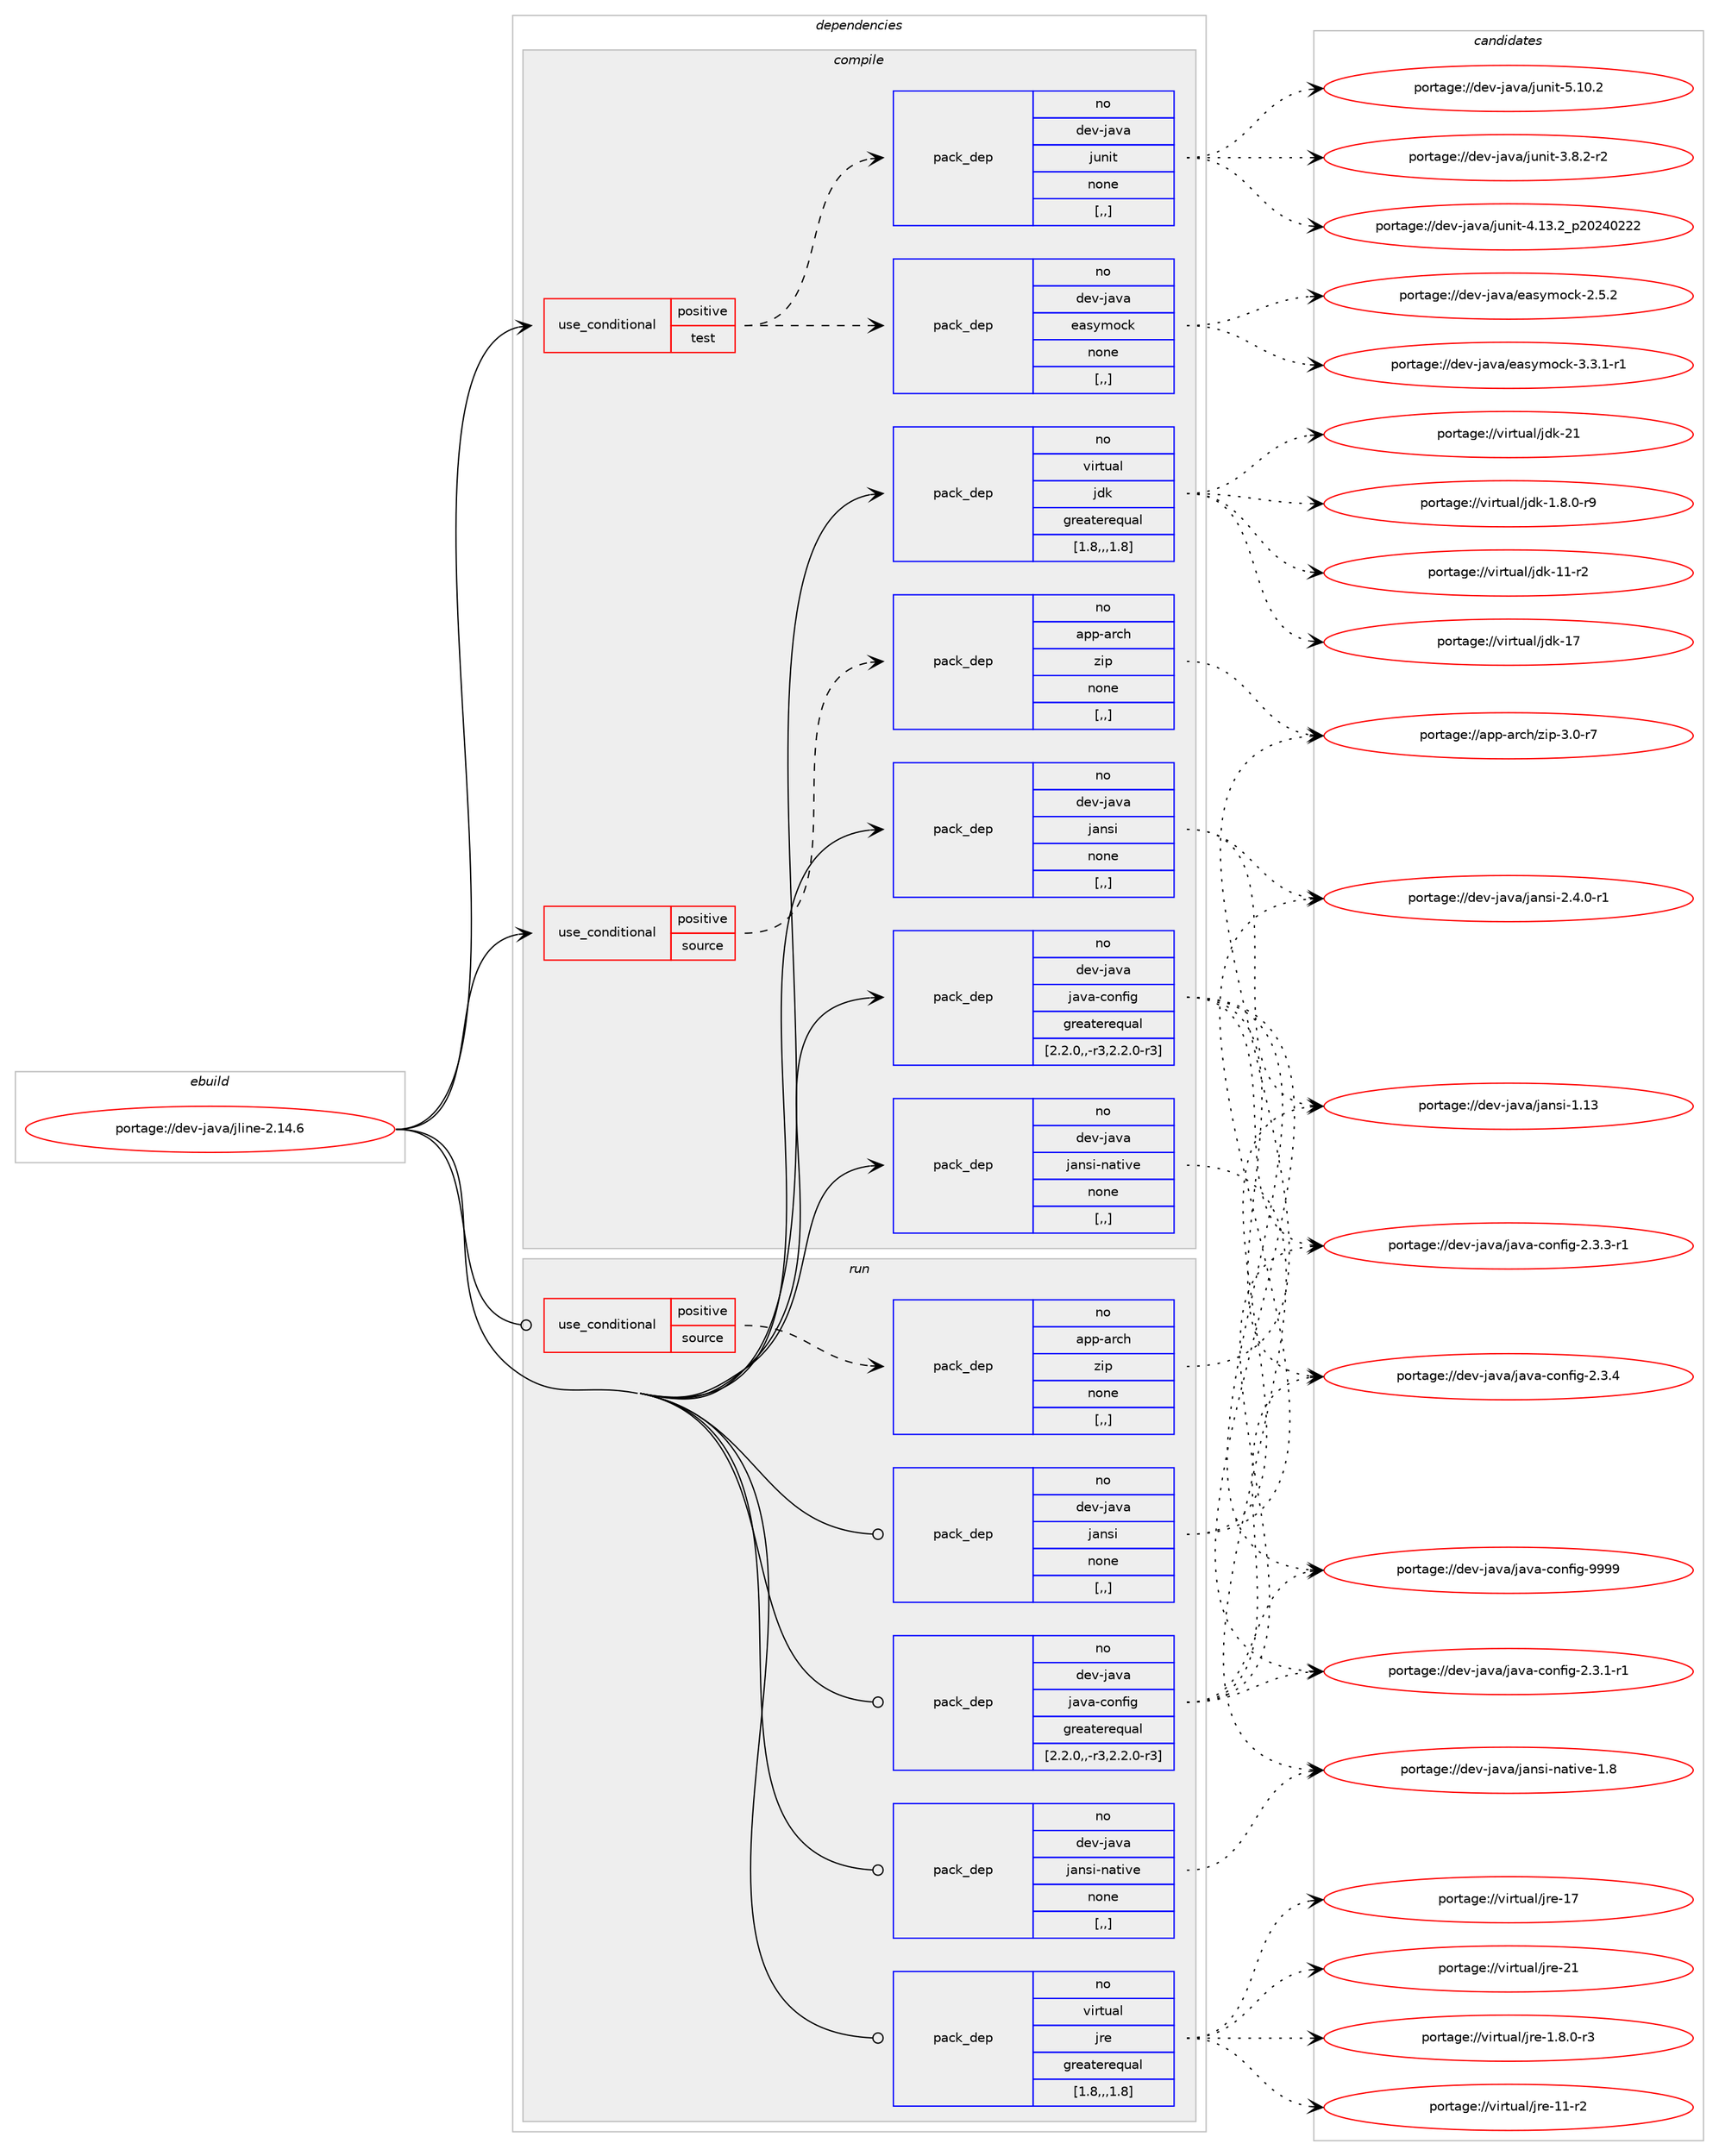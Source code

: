digraph prolog {

# *************
# Graph options
# *************

newrank=true;
concentrate=true;
compound=true;
graph [rankdir=LR,fontname=Helvetica,fontsize=10,ranksep=1.5];#, ranksep=2.5, nodesep=0.2];
edge  [arrowhead=vee];
node  [fontname=Helvetica,fontsize=10];

# **********
# The ebuild
# **********

subgraph cluster_leftcol {
color=gray;
rank=same;
label=<<i>ebuild</i>>;
id [label="portage://dev-java/jline-2.14.6", color=red, width=4, href="../dev-java/jline-2.14.6.svg"];
}

# ****************
# The dependencies
# ****************

subgraph cluster_midcol {
color=gray;
label=<<i>dependencies</i>>;
subgraph cluster_compile {
fillcolor="#eeeeee";
style=filled;
label=<<i>compile</i>>;
subgraph cond21431 {
dependency93024 [label=<<TABLE BORDER="0" CELLBORDER="1" CELLSPACING="0" CELLPADDING="4"><TR><TD ROWSPAN="3" CELLPADDING="10">use_conditional</TD></TR><TR><TD>positive</TD></TR><TR><TD>source</TD></TR></TABLE>>, shape=none, color=red];
subgraph pack70567 {
dependency93025 [label=<<TABLE BORDER="0" CELLBORDER="1" CELLSPACING="0" CELLPADDING="4" WIDTH="220"><TR><TD ROWSPAN="6" CELLPADDING="30">pack_dep</TD></TR><TR><TD WIDTH="110">no</TD></TR><TR><TD>app-arch</TD></TR><TR><TD>zip</TD></TR><TR><TD>none</TD></TR><TR><TD>[,,]</TD></TR></TABLE>>, shape=none, color=blue];
}
dependency93024:e -> dependency93025:w [weight=20,style="dashed",arrowhead="vee"];
}
id:e -> dependency93024:w [weight=20,style="solid",arrowhead="vee"];
subgraph cond21432 {
dependency93026 [label=<<TABLE BORDER="0" CELLBORDER="1" CELLSPACING="0" CELLPADDING="4"><TR><TD ROWSPAN="3" CELLPADDING="10">use_conditional</TD></TR><TR><TD>positive</TD></TR><TR><TD>test</TD></TR></TABLE>>, shape=none, color=red];
subgraph pack70568 {
dependency93027 [label=<<TABLE BORDER="0" CELLBORDER="1" CELLSPACING="0" CELLPADDING="4" WIDTH="220"><TR><TD ROWSPAN="6" CELLPADDING="30">pack_dep</TD></TR><TR><TD WIDTH="110">no</TD></TR><TR><TD>dev-java</TD></TR><TR><TD>easymock</TD></TR><TR><TD>none</TD></TR><TR><TD>[,,]</TD></TR></TABLE>>, shape=none, color=blue];
}
dependency93026:e -> dependency93027:w [weight=20,style="dashed",arrowhead="vee"];
subgraph pack70569 {
dependency93028 [label=<<TABLE BORDER="0" CELLBORDER="1" CELLSPACING="0" CELLPADDING="4" WIDTH="220"><TR><TD ROWSPAN="6" CELLPADDING="30">pack_dep</TD></TR><TR><TD WIDTH="110">no</TD></TR><TR><TD>dev-java</TD></TR><TR><TD>junit</TD></TR><TR><TD>none</TD></TR><TR><TD>[,,]</TD></TR></TABLE>>, shape=none, color=blue];
}
dependency93026:e -> dependency93028:w [weight=20,style="dashed",arrowhead="vee"];
}
id:e -> dependency93026:w [weight=20,style="solid",arrowhead="vee"];
subgraph pack70570 {
dependency93029 [label=<<TABLE BORDER="0" CELLBORDER="1" CELLSPACING="0" CELLPADDING="4" WIDTH="220"><TR><TD ROWSPAN="6" CELLPADDING="30">pack_dep</TD></TR><TR><TD WIDTH="110">no</TD></TR><TR><TD>dev-java</TD></TR><TR><TD>jansi</TD></TR><TR><TD>none</TD></TR><TR><TD>[,,]</TD></TR></TABLE>>, shape=none, color=blue];
}
id:e -> dependency93029:w [weight=20,style="solid",arrowhead="vee"];
subgraph pack70571 {
dependency93030 [label=<<TABLE BORDER="0" CELLBORDER="1" CELLSPACING="0" CELLPADDING="4" WIDTH="220"><TR><TD ROWSPAN="6" CELLPADDING="30">pack_dep</TD></TR><TR><TD WIDTH="110">no</TD></TR><TR><TD>dev-java</TD></TR><TR><TD>jansi-native</TD></TR><TR><TD>none</TD></TR><TR><TD>[,,]</TD></TR></TABLE>>, shape=none, color=blue];
}
id:e -> dependency93030:w [weight=20,style="solid",arrowhead="vee"];
subgraph pack70572 {
dependency93031 [label=<<TABLE BORDER="0" CELLBORDER="1" CELLSPACING="0" CELLPADDING="4" WIDTH="220"><TR><TD ROWSPAN="6" CELLPADDING="30">pack_dep</TD></TR><TR><TD WIDTH="110">no</TD></TR><TR><TD>dev-java</TD></TR><TR><TD>java-config</TD></TR><TR><TD>greaterequal</TD></TR><TR><TD>[2.2.0,,-r3,2.2.0-r3]</TD></TR></TABLE>>, shape=none, color=blue];
}
id:e -> dependency93031:w [weight=20,style="solid",arrowhead="vee"];
subgraph pack70573 {
dependency93032 [label=<<TABLE BORDER="0" CELLBORDER="1" CELLSPACING="0" CELLPADDING="4" WIDTH="220"><TR><TD ROWSPAN="6" CELLPADDING="30">pack_dep</TD></TR><TR><TD WIDTH="110">no</TD></TR><TR><TD>virtual</TD></TR><TR><TD>jdk</TD></TR><TR><TD>greaterequal</TD></TR><TR><TD>[1.8,,,1.8]</TD></TR></TABLE>>, shape=none, color=blue];
}
id:e -> dependency93032:w [weight=20,style="solid",arrowhead="vee"];
}
subgraph cluster_compileandrun {
fillcolor="#eeeeee";
style=filled;
label=<<i>compile and run</i>>;
}
subgraph cluster_run {
fillcolor="#eeeeee";
style=filled;
label=<<i>run</i>>;
subgraph cond21433 {
dependency93033 [label=<<TABLE BORDER="0" CELLBORDER="1" CELLSPACING="0" CELLPADDING="4"><TR><TD ROWSPAN="3" CELLPADDING="10">use_conditional</TD></TR><TR><TD>positive</TD></TR><TR><TD>source</TD></TR></TABLE>>, shape=none, color=red];
subgraph pack70574 {
dependency93034 [label=<<TABLE BORDER="0" CELLBORDER="1" CELLSPACING="0" CELLPADDING="4" WIDTH="220"><TR><TD ROWSPAN="6" CELLPADDING="30">pack_dep</TD></TR><TR><TD WIDTH="110">no</TD></TR><TR><TD>app-arch</TD></TR><TR><TD>zip</TD></TR><TR><TD>none</TD></TR><TR><TD>[,,]</TD></TR></TABLE>>, shape=none, color=blue];
}
dependency93033:e -> dependency93034:w [weight=20,style="dashed",arrowhead="vee"];
}
id:e -> dependency93033:w [weight=20,style="solid",arrowhead="odot"];
subgraph pack70575 {
dependency93035 [label=<<TABLE BORDER="0" CELLBORDER="1" CELLSPACING="0" CELLPADDING="4" WIDTH="220"><TR><TD ROWSPAN="6" CELLPADDING="30">pack_dep</TD></TR><TR><TD WIDTH="110">no</TD></TR><TR><TD>dev-java</TD></TR><TR><TD>jansi</TD></TR><TR><TD>none</TD></TR><TR><TD>[,,]</TD></TR></TABLE>>, shape=none, color=blue];
}
id:e -> dependency93035:w [weight=20,style="solid",arrowhead="odot"];
subgraph pack70576 {
dependency93036 [label=<<TABLE BORDER="0" CELLBORDER="1" CELLSPACING="0" CELLPADDING="4" WIDTH="220"><TR><TD ROWSPAN="6" CELLPADDING="30">pack_dep</TD></TR><TR><TD WIDTH="110">no</TD></TR><TR><TD>dev-java</TD></TR><TR><TD>jansi-native</TD></TR><TR><TD>none</TD></TR><TR><TD>[,,]</TD></TR></TABLE>>, shape=none, color=blue];
}
id:e -> dependency93036:w [weight=20,style="solid",arrowhead="odot"];
subgraph pack70577 {
dependency93037 [label=<<TABLE BORDER="0" CELLBORDER="1" CELLSPACING="0" CELLPADDING="4" WIDTH="220"><TR><TD ROWSPAN="6" CELLPADDING="30">pack_dep</TD></TR><TR><TD WIDTH="110">no</TD></TR><TR><TD>dev-java</TD></TR><TR><TD>java-config</TD></TR><TR><TD>greaterequal</TD></TR><TR><TD>[2.2.0,,-r3,2.2.0-r3]</TD></TR></TABLE>>, shape=none, color=blue];
}
id:e -> dependency93037:w [weight=20,style="solid",arrowhead="odot"];
subgraph pack70578 {
dependency93038 [label=<<TABLE BORDER="0" CELLBORDER="1" CELLSPACING="0" CELLPADDING="4" WIDTH="220"><TR><TD ROWSPAN="6" CELLPADDING="30">pack_dep</TD></TR><TR><TD WIDTH="110">no</TD></TR><TR><TD>virtual</TD></TR><TR><TD>jre</TD></TR><TR><TD>greaterequal</TD></TR><TR><TD>[1.8,,,1.8]</TD></TR></TABLE>>, shape=none, color=blue];
}
id:e -> dependency93038:w [weight=20,style="solid",arrowhead="odot"];
}
}

# **************
# The candidates
# **************

subgraph cluster_choices {
rank=same;
color=gray;
label=<<i>candidates</i>>;

subgraph choice70567 {
color=black;
nodesep=1;
choice9711211245971149910447122105112455146484511455 [label="portage://app-arch/zip-3.0-r7", color=red, width=4,href="../app-arch/zip-3.0-r7.svg"];
dependency93025:e -> choice9711211245971149910447122105112455146484511455:w [style=dotted,weight="100"];
}
subgraph choice70568 {
color=black;
nodesep=1;
choice100101118451069711897471019711512110911199107455046534650 [label="portage://dev-java/easymock-2.5.2", color=red, width=4,href="../dev-java/easymock-2.5.2.svg"];
choice1001011184510697118974710197115121109111991074551465146494511449 [label="portage://dev-java/easymock-3.3.1-r1", color=red, width=4,href="../dev-java/easymock-3.3.1-r1.svg"];
dependency93027:e -> choice100101118451069711897471019711512110911199107455046534650:w [style=dotted,weight="100"];
dependency93027:e -> choice1001011184510697118974710197115121109111991074551465146494511449:w [style=dotted,weight="100"];
}
subgraph choice70569 {
color=black;
nodesep=1;
choice100101118451069711897471061171101051164551465646504511450 [label="portage://dev-java/junit-3.8.2-r2", color=red, width=4,href="../dev-java/junit-3.8.2-r2.svg"];
choice1001011184510697118974710611711010511645524649514650951125048505248505050 [label="portage://dev-java/junit-4.13.2_p20240222", color=red, width=4,href="../dev-java/junit-4.13.2_p20240222.svg"];
choice1001011184510697118974710611711010511645534649484650 [label="portage://dev-java/junit-5.10.2", color=red, width=4,href="../dev-java/junit-5.10.2.svg"];
dependency93028:e -> choice100101118451069711897471061171101051164551465646504511450:w [style=dotted,weight="100"];
dependency93028:e -> choice1001011184510697118974710611711010511645524649514650951125048505248505050:w [style=dotted,weight="100"];
dependency93028:e -> choice1001011184510697118974710611711010511645534649484650:w [style=dotted,weight="100"];
}
subgraph choice70570 {
color=black;
nodesep=1;
choice10010111845106971189747106971101151054549464951 [label="portage://dev-java/jansi-1.13", color=red, width=4,href="../dev-java/jansi-1.13.svg"];
choice10010111845106971189747106971101151054550465246484511449 [label="portage://dev-java/jansi-2.4.0-r1", color=red, width=4,href="../dev-java/jansi-2.4.0-r1.svg"];
dependency93029:e -> choice10010111845106971189747106971101151054549464951:w [style=dotted,weight="100"];
dependency93029:e -> choice10010111845106971189747106971101151054550465246484511449:w [style=dotted,weight="100"];
}
subgraph choice70571 {
color=black;
nodesep=1;
choice1001011184510697118974710697110115105451109711610511810145494656 [label="portage://dev-java/jansi-native-1.8", color=red, width=4,href="../dev-java/jansi-native-1.8.svg"];
dependency93030:e -> choice1001011184510697118974710697110115105451109711610511810145494656:w [style=dotted,weight="100"];
}
subgraph choice70572 {
color=black;
nodesep=1;
choice10010111845106971189747106971189745991111101021051034550465146494511449 [label="portage://dev-java/java-config-2.3.1-r1", color=red, width=4,href="../dev-java/java-config-2.3.1-r1.svg"];
choice10010111845106971189747106971189745991111101021051034550465146514511449 [label="portage://dev-java/java-config-2.3.3-r1", color=red, width=4,href="../dev-java/java-config-2.3.3-r1.svg"];
choice1001011184510697118974710697118974599111110102105103455046514652 [label="portage://dev-java/java-config-2.3.4", color=red, width=4,href="../dev-java/java-config-2.3.4.svg"];
choice10010111845106971189747106971189745991111101021051034557575757 [label="portage://dev-java/java-config-9999", color=red, width=4,href="../dev-java/java-config-9999.svg"];
dependency93031:e -> choice10010111845106971189747106971189745991111101021051034550465146494511449:w [style=dotted,weight="100"];
dependency93031:e -> choice10010111845106971189747106971189745991111101021051034550465146514511449:w [style=dotted,weight="100"];
dependency93031:e -> choice1001011184510697118974710697118974599111110102105103455046514652:w [style=dotted,weight="100"];
dependency93031:e -> choice10010111845106971189747106971189745991111101021051034557575757:w [style=dotted,weight="100"];
}
subgraph choice70573 {
color=black;
nodesep=1;
choice11810511411611797108471061001074549465646484511457 [label="portage://virtual/jdk-1.8.0-r9", color=red, width=4,href="../virtual/jdk-1.8.0-r9.svg"];
choice11810511411611797108471061001074549494511450 [label="portage://virtual/jdk-11-r2", color=red, width=4,href="../virtual/jdk-11-r2.svg"];
choice1181051141161179710847106100107454955 [label="portage://virtual/jdk-17", color=red, width=4,href="../virtual/jdk-17.svg"];
choice1181051141161179710847106100107455049 [label="portage://virtual/jdk-21", color=red, width=4,href="../virtual/jdk-21.svg"];
dependency93032:e -> choice11810511411611797108471061001074549465646484511457:w [style=dotted,weight="100"];
dependency93032:e -> choice11810511411611797108471061001074549494511450:w [style=dotted,weight="100"];
dependency93032:e -> choice1181051141161179710847106100107454955:w [style=dotted,weight="100"];
dependency93032:e -> choice1181051141161179710847106100107455049:w [style=dotted,weight="100"];
}
subgraph choice70574 {
color=black;
nodesep=1;
choice9711211245971149910447122105112455146484511455 [label="portage://app-arch/zip-3.0-r7", color=red, width=4,href="../app-arch/zip-3.0-r7.svg"];
dependency93034:e -> choice9711211245971149910447122105112455146484511455:w [style=dotted,weight="100"];
}
subgraph choice70575 {
color=black;
nodesep=1;
choice10010111845106971189747106971101151054549464951 [label="portage://dev-java/jansi-1.13", color=red, width=4,href="../dev-java/jansi-1.13.svg"];
choice10010111845106971189747106971101151054550465246484511449 [label="portage://dev-java/jansi-2.4.0-r1", color=red, width=4,href="../dev-java/jansi-2.4.0-r1.svg"];
dependency93035:e -> choice10010111845106971189747106971101151054549464951:w [style=dotted,weight="100"];
dependency93035:e -> choice10010111845106971189747106971101151054550465246484511449:w [style=dotted,weight="100"];
}
subgraph choice70576 {
color=black;
nodesep=1;
choice1001011184510697118974710697110115105451109711610511810145494656 [label="portage://dev-java/jansi-native-1.8", color=red, width=4,href="../dev-java/jansi-native-1.8.svg"];
dependency93036:e -> choice1001011184510697118974710697110115105451109711610511810145494656:w [style=dotted,weight="100"];
}
subgraph choice70577 {
color=black;
nodesep=1;
choice10010111845106971189747106971189745991111101021051034550465146494511449 [label="portage://dev-java/java-config-2.3.1-r1", color=red, width=4,href="../dev-java/java-config-2.3.1-r1.svg"];
choice10010111845106971189747106971189745991111101021051034550465146514511449 [label="portage://dev-java/java-config-2.3.3-r1", color=red, width=4,href="../dev-java/java-config-2.3.3-r1.svg"];
choice1001011184510697118974710697118974599111110102105103455046514652 [label="portage://dev-java/java-config-2.3.4", color=red, width=4,href="../dev-java/java-config-2.3.4.svg"];
choice10010111845106971189747106971189745991111101021051034557575757 [label="portage://dev-java/java-config-9999", color=red, width=4,href="../dev-java/java-config-9999.svg"];
dependency93037:e -> choice10010111845106971189747106971189745991111101021051034550465146494511449:w [style=dotted,weight="100"];
dependency93037:e -> choice10010111845106971189747106971189745991111101021051034550465146514511449:w [style=dotted,weight="100"];
dependency93037:e -> choice1001011184510697118974710697118974599111110102105103455046514652:w [style=dotted,weight="100"];
dependency93037:e -> choice10010111845106971189747106971189745991111101021051034557575757:w [style=dotted,weight="100"];
}
subgraph choice70578 {
color=black;
nodesep=1;
choice11810511411611797108471061141014549465646484511451 [label="portage://virtual/jre-1.8.0-r3", color=red, width=4,href="../virtual/jre-1.8.0-r3.svg"];
choice11810511411611797108471061141014549494511450 [label="portage://virtual/jre-11-r2", color=red, width=4,href="../virtual/jre-11-r2.svg"];
choice1181051141161179710847106114101454955 [label="portage://virtual/jre-17", color=red, width=4,href="../virtual/jre-17.svg"];
choice1181051141161179710847106114101455049 [label="portage://virtual/jre-21", color=red, width=4,href="../virtual/jre-21.svg"];
dependency93038:e -> choice11810511411611797108471061141014549465646484511451:w [style=dotted,weight="100"];
dependency93038:e -> choice11810511411611797108471061141014549494511450:w [style=dotted,weight="100"];
dependency93038:e -> choice1181051141161179710847106114101454955:w [style=dotted,weight="100"];
dependency93038:e -> choice1181051141161179710847106114101455049:w [style=dotted,weight="100"];
}
}

}
